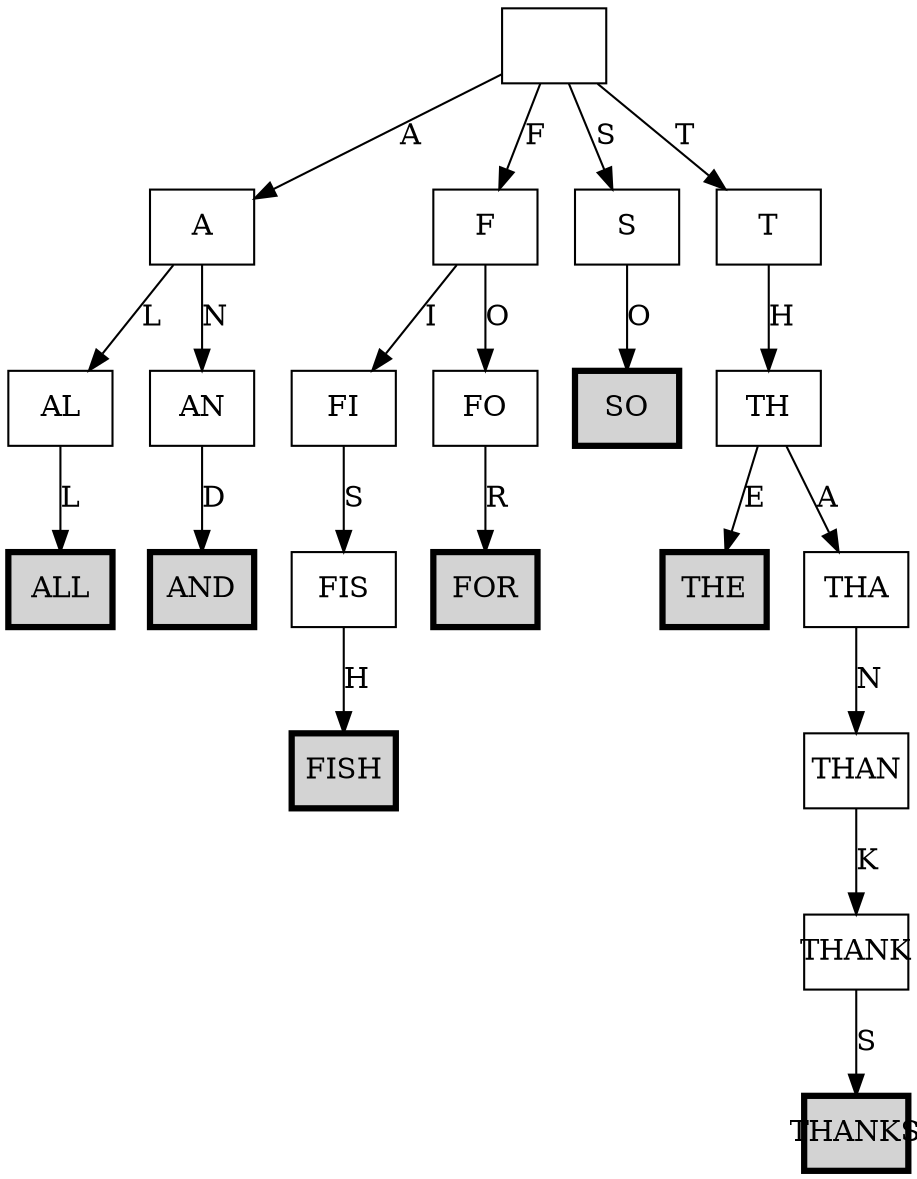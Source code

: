 digraph G
{
	node [fixedsize=true,width=0.7,shape=box]
	node [style=filled,penwidth=3]; ALL AND FISH FOR SO THANKS THE;
	node [style="",penwidth=1]; A AL AN F FI FIS FO S T TH THA THAN THANK;
	empty [label=""];

	empty -> A [label="A"];
	empty -> F [label="F"];
	empty -> S [label="S"];
	empty -> T [label="T"];
	A -> AL [label="L"];
	A -> AN [label="N"];
	AL -> ALL [label="L"];
	AN -> AND [label="D"];
	F -> FI [label="I"];
	FI -> FIS [label="S"];
	FIS -> FISH [label="H"];
	F -> FO [label="O"];
	FO -> FOR [label="R"];
	S -> SO [label="O"];
	T -> TH [label="H"];
	TH -> THA [label="A"];
	THA -> THAN [label="N"];
	THAN -> THANK [label="K"];
	THANK -> THANKS [label="S"];
	TH -> THE [label="E"];
}
